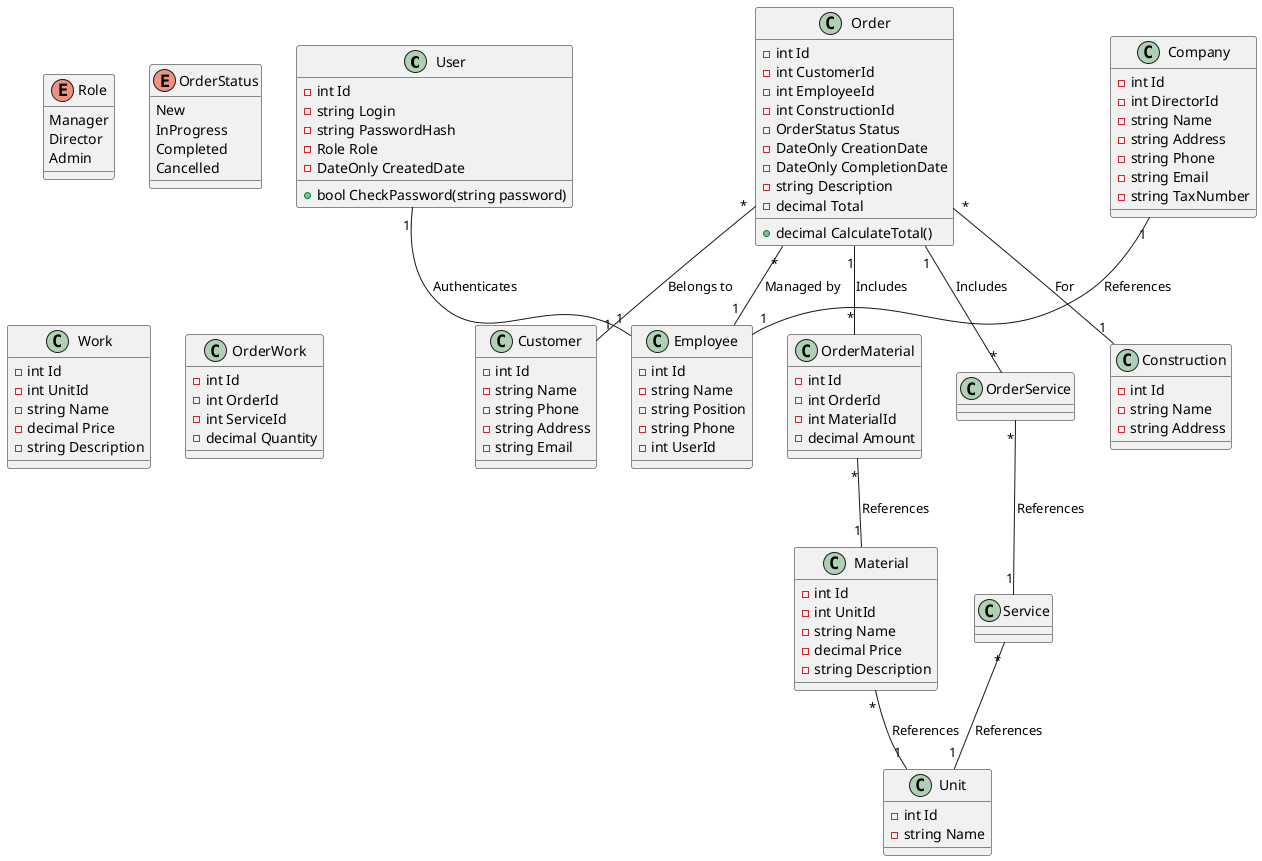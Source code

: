 ﻿@startuml

class User {
  -int Id
  -string Login
  -string PasswordHash
  -Role Role
  -DateOnly CreatedDate
  +bool CheckPassword(string password)
}

enum Role {
  Manager
  Director
  Admin
}

class Order {
  -int Id
  -int CustomerId
  -int EmployeeId
  -int ConstructionId
  -OrderStatus Status
  -DateOnly CreationDate
  -DateOnly CompletionDate
  -string Description
  -decimal Total
  +decimal CalculateTotal()
}

enum OrderStatus {
  New
  InProgress
  Completed
  Cancelled
}

class Customer {
  -int Id
  -string Name
  -string Phone
  -string Address
  -string Email
}

class Work {
  -int Id
  -int UnitId
  -string Name
  -decimal Price
  -string Description
}

class OrderWork {
  -int Id
  -int OrderId
  -int ServiceId
  -decimal Quantity
}

class Material {
  -int Id
  -int UnitId
  -string Name
  -decimal Price
  -string Description
}

class OrderMaterial {
  -int Id
  -int OrderId
  -int MaterialId
  -decimal Amount
}

class Unit {
  -int Id
  -string Name
}

class Construction {
  -int Id
  -string Name
  -string Address
}

class Employee {
  -int Id
  -string Name
  -string Position
  -string Phone
  -int UserId
}

class Company {
  -int Id
  -int DirectorId
  -string Name
  -string Address
  -string Phone
  -string Email
  -string TaxNumber
}

' Связи
User "1" -- "1" Employee : Authenticates
Order "*" -- "1" Customer : Belongs to
Order "*" -- "1" Construction : For
Order "*" -- "1" Employee : Managed by
Order "1" -- "*" OrderService : Includes
Order "1" -- "*" OrderMaterial : Includes
OrderService "*" -- "1" Service : References
Service "*" -- "1" Unit : References
OrderMaterial "*" -- "1" Material : References
Material "*" -- "1" Unit : References
Company "1" -- "1" Employee : References

@enduml